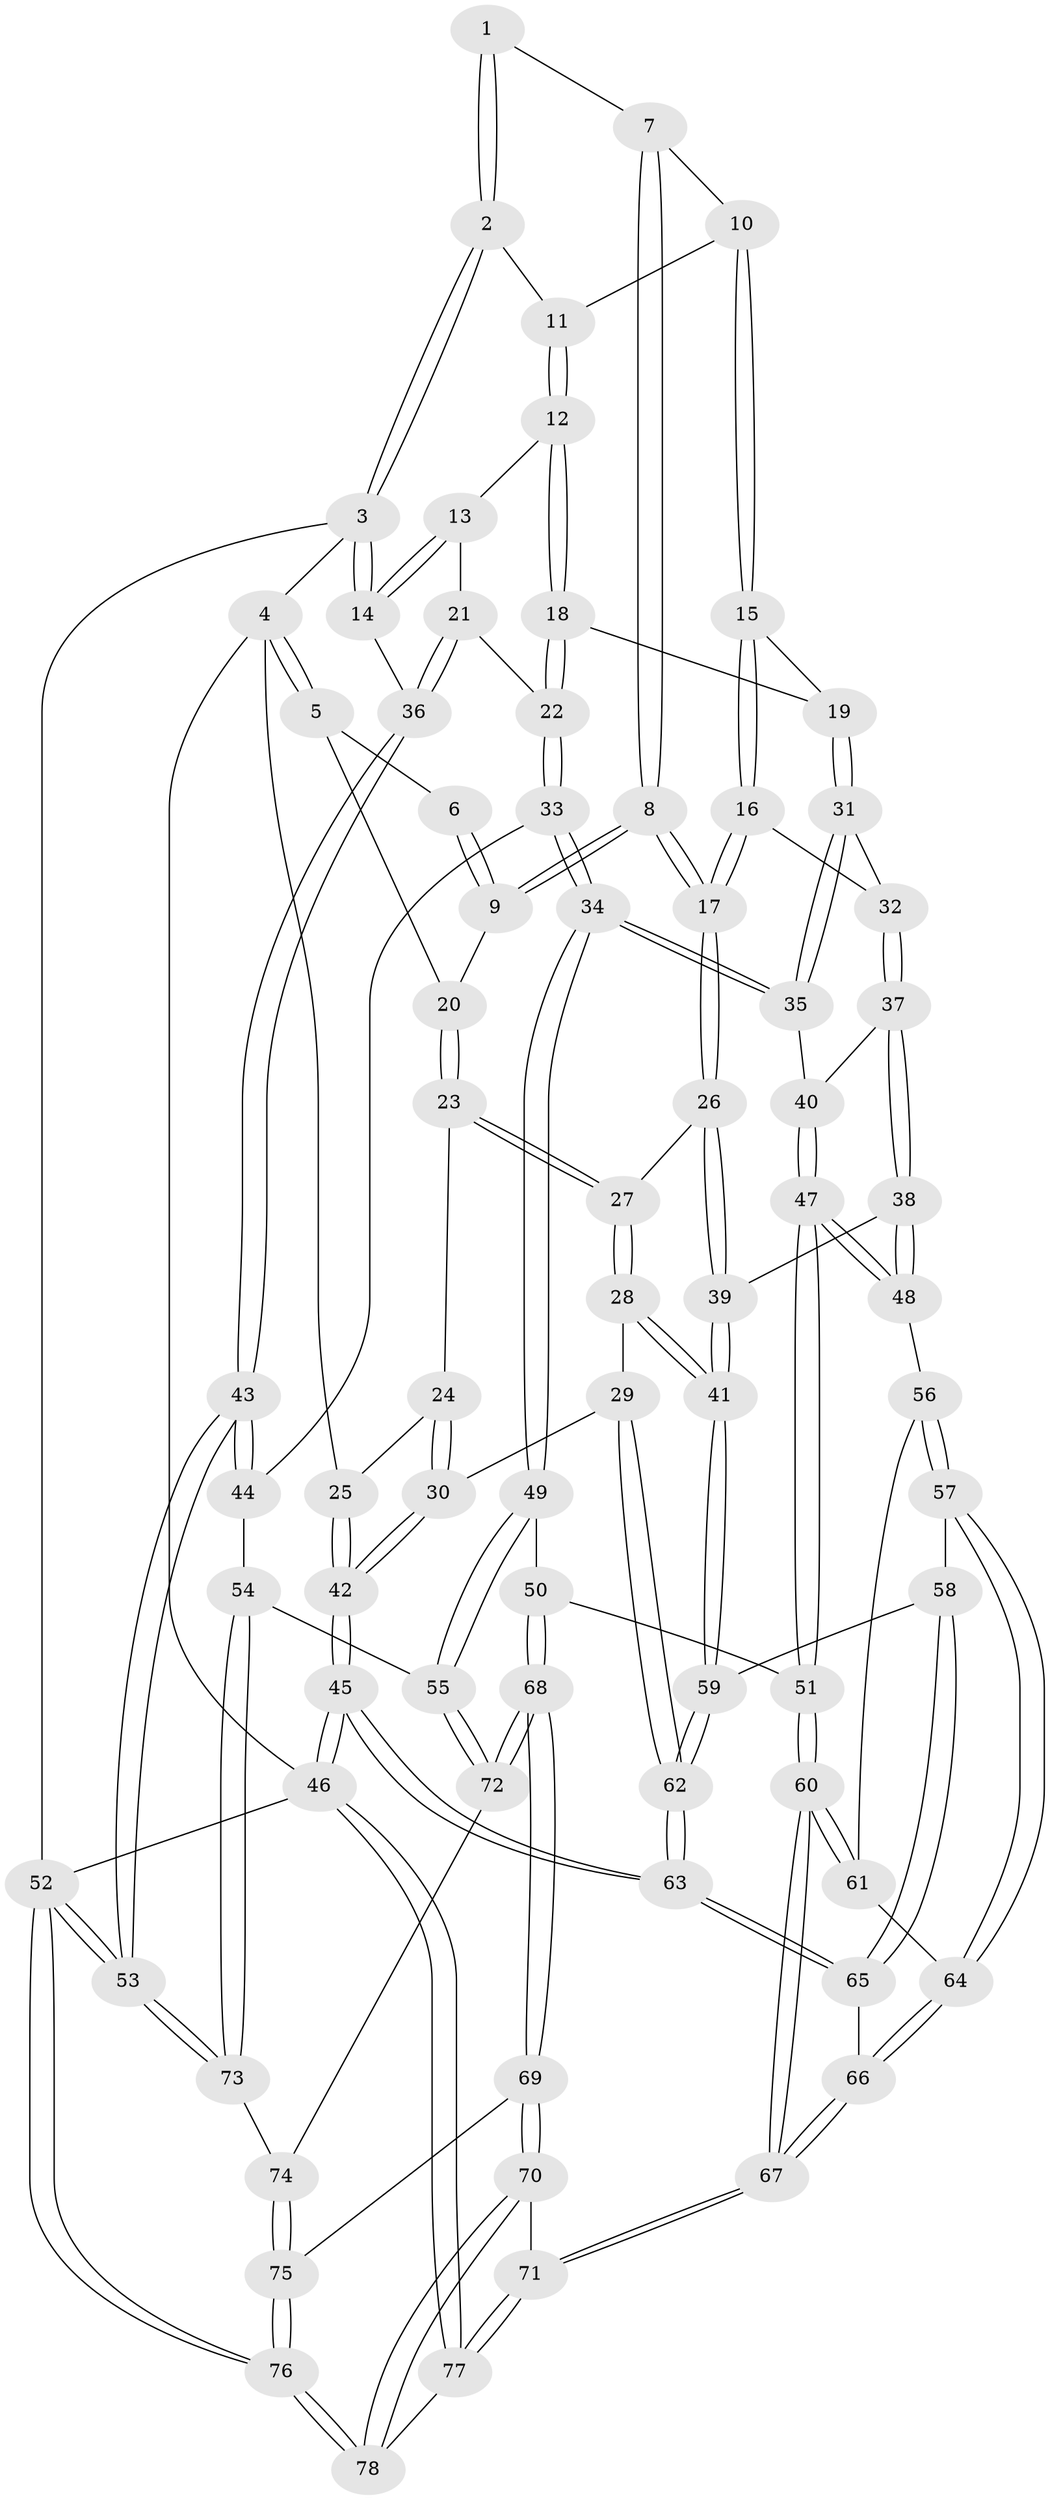 // Generated by graph-tools (version 1.1) at 2025/38/03/09/25 02:38:53]
// undirected, 78 vertices, 192 edges
graph export_dot {
graph [start="1"]
  node [color=gray90,style=filled];
  1 [pos="+0.309721437952851+0"];
  2 [pos="+0.6328310852290202+0"];
  3 [pos="+1+0"];
  4 [pos="+0+0"];
  5 [pos="+0+0"];
  6 [pos="+0.2687522356428178+0"];
  7 [pos="+0.3300784978763658+0.18389891328475028"];
  8 [pos="+0.28424202442523516+0.3277195158396846"];
  9 [pos="+0.21851545889462046+0.3026753362250265"];
  10 [pos="+0.5298489477578259+0.2078933316795361"];
  11 [pos="+0.6401009456145074+0.015057793032322067"];
  12 [pos="+0.7783993860578128+0.20443121120663496"];
  13 [pos="+0.8997088116869564+0.233265690895491"];
  14 [pos="+1+0.08773934455838468"];
  15 [pos="+0.5199375429565635+0.2340429107696922"];
  16 [pos="+0.46144421564019267+0.35226913400832904"];
  17 [pos="+0.35614153832315676+0.3981886734253003"];
  18 [pos="+0.7412423721746856+0.35824557697154047"];
  19 [pos="+0.7061156280819589+0.38158357105620977"];
  20 [pos="+0.18670164600109032+0.2994652920446149"];
  21 [pos="+0.9366800664808111+0.4122506943654377"];
  22 [pos="+0.8720817359708831+0.4881628283424912"];
  23 [pos="+0.09261674735353286+0.3592961866765792"];
  24 [pos="+0.08633488118725777+0.36083042360684875"];
  25 [pos="+0+0.21905002946474486"];
  26 [pos="+0.3512647713350411+0.42086590952358144"];
  27 [pos="+0.1806971243694856+0.5153481913258436"];
  28 [pos="+0.12626719245295195+0.586360379230932"];
  29 [pos="+0.12427397001690395+0.5867325866876361"];
  30 [pos="+0.022082889106162865+0.5503622489861023"];
  31 [pos="+0.6527527336088581+0.42810205234464194"];
  32 [pos="+0.5704208050545347+0.41968107000117494"];
  33 [pos="+0.8711495859837707+0.5278587696743418"];
  34 [pos="+0.7617253069611101+0.5867118927101245"];
  35 [pos="+0.687143618949424+0.5466944180321641"];
  36 [pos="+1+0.38964215250091033"];
  37 [pos="+0.5548354615512979+0.511944124819942"];
  38 [pos="+0.4172236681355107+0.5748763681170234"];
  39 [pos="+0.3616569750728106+0.46303163022638566"];
  40 [pos="+0.5956161968404599+0.5945226665827844"];
  41 [pos="+0.22936279271217866+0.6542131802824966"];
  42 [pos="+0+0.5838528559468336"];
  43 [pos="+1+0.7270693181408678"];
  44 [pos="+0.9134985142209611+0.563829756591349"];
  45 [pos="+0+1"];
  46 [pos="+0+1"];
  47 [pos="+0.5535761098844454+0.6582109088709367"];
  48 [pos="+0.41753247088955703+0.5761567758819867"];
  49 [pos="+0.7529282293492527+0.6498765107905563"];
  50 [pos="+0.5984190870611655+0.7106913542120804"];
  51 [pos="+0.5601494550038065+0.6836614483562169"];
  52 [pos="+1+1"];
  53 [pos="+1+0.7325449474554686"];
  54 [pos="+0.8376617821351545+0.7441906395953206"];
  55 [pos="+0.7917932191129227+0.7434007375604524"];
  56 [pos="+0.4161890154632509+0.5784938701418004"];
  57 [pos="+0.2786294179418451+0.6955074117073353"];
  58 [pos="+0.25959862281520146+0.6881944617007845"];
  59 [pos="+0.23670008381349772+0.664986677771176"];
  60 [pos="+0.4283636649975102+0.8085376586750931"];
  61 [pos="+0.41049381744810215+0.6765828380274582"];
  62 [pos="+0.07099451362266797+0.7922525315252676"];
  63 [pos="+0.02491564779514126+0.906073270310935"];
  64 [pos="+0.29906774514380075+0.724778174320038"];
  65 [pos="+0.1250334202986126+0.8589508302040914"];
  66 [pos="+0.354184484528904+0.8223315436784601"];
  67 [pos="+0.40415683531658775+0.8522266107959329"];
  68 [pos="+0.676578836491403+0.8734478708501356"];
  69 [pos="+0.6731678748829074+0.8868916662196149"];
  70 [pos="+0.6505417994079619+0.9139535695547565"];
  71 [pos="+0.41425039759560633+0.8799403644047996"];
  72 [pos="+0.7457064928241883+0.8089602486255507"];
  73 [pos="+1+0.8013534543874851"];
  74 [pos="+0.9293521992813433+0.8858067456621413"];
  75 [pos="+0.8845946959827171+0.9542035204044288"];
  76 [pos="+0.9344065371146941+1"];
  77 [pos="+0.28281956118855905+1"];
  78 [pos="+0.6578686805943414+1"];
  1 -- 2;
  1 -- 2;
  1 -- 7;
  2 -- 3;
  2 -- 3;
  2 -- 11;
  3 -- 4;
  3 -- 14;
  3 -- 14;
  3 -- 52;
  4 -- 5;
  4 -- 5;
  4 -- 25;
  4 -- 46;
  5 -- 6;
  5 -- 20;
  6 -- 9;
  6 -- 9;
  7 -- 8;
  7 -- 8;
  7 -- 10;
  8 -- 9;
  8 -- 9;
  8 -- 17;
  8 -- 17;
  9 -- 20;
  10 -- 11;
  10 -- 15;
  10 -- 15;
  11 -- 12;
  11 -- 12;
  12 -- 13;
  12 -- 18;
  12 -- 18;
  13 -- 14;
  13 -- 14;
  13 -- 21;
  14 -- 36;
  15 -- 16;
  15 -- 16;
  15 -- 19;
  16 -- 17;
  16 -- 17;
  16 -- 32;
  17 -- 26;
  17 -- 26;
  18 -- 19;
  18 -- 22;
  18 -- 22;
  19 -- 31;
  19 -- 31;
  20 -- 23;
  20 -- 23;
  21 -- 22;
  21 -- 36;
  21 -- 36;
  22 -- 33;
  22 -- 33;
  23 -- 24;
  23 -- 27;
  23 -- 27;
  24 -- 25;
  24 -- 30;
  24 -- 30;
  25 -- 42;
  25 -- 42;
  26 -- 27;
  26 -- 39;
  26 -- 39;
  27 -- 28;
  27 -- 28;
  28 -- 29;
  28 -- 41;
  28 -- 41;
  29 -- 30;
  29 -- 62;
  29 -- 62;
  30 -- 42;
  30 -- 42;
  31 -- 32;
  31 -- 35;
  31 -- 35;
  32 -- 37;
  32 -- 37;
  33 -- 34;
  33 -- 34;
  33 -- 44;
  34 -- 35;
  34 -- 35;
  34 -- 49;
  34 -- 49;
  35 -- 40;
  36 -- 43;
  36 -- 43;
  37 -- 38;
  37 -- 38;
  37 -- 40;
  38 -- 39;
  38 -- 48;
  38 -- 48;
  39 -- 41;
  39 -- 41;
  40 -- 47;
  40 -- 47;
  41 -- 59;
  41 -- 59;
  42 -- 45;
  42 -- 45;
  43 -- 44;
  43 -- 44;
  43 -- 53;
  43 -- 53;
  44 -- 54;
  45 -- 46;
  45 -- 46;
  45 -- 63;
  45 -- 63;
  46 -- 77;
  46 -- 77;
  46 -- 52;
  47 -- 48;
  47 -- 48;
  47 -- 51;
  47 -- 51;
  48 -- 56;
  49 -- 50;
  49 -- 55;
  49 -- 55;
  50 -- 51;
  50 -- 68;
  50 -- 68;
  51 -- 60;
  51 -- 60;
  52 -- 53;
  52 -- 53;
  52 -- 76;
  52 -- 76;
  53 -- 73;
  53 -- 73;
  54 -- 55;
  54 -- 73;
  54 -- 73;
  55 -- 72;
  55 -- 72;
  56 -- 57;
  56 -- 57;
  56 -- 61;
  57 -- 58;
  57 -- 64;
  57 -- 64;
  58 -- 59;
  58 -- 65;
  58 -- 65;
  59 -- 62;
  59 -- 62;
  60 -- 61;
  60 -- 61;
  60 -- 67;
  60 -- 67;
  61 -- 64;
  62 -- 63;
  62 -- 63;
  63 -- 65;
  63 -- 65;
  64 -- 66;
  64 -- 66;
  65 -- 66;
  66 -- 67;
  66 -- 67;
  67 -- 71;
  67 -- 71;
  68 -- 69;
  68 -- 69;
  68 -- 72;
  68 -- 72;
  69 -- 70;
  69 -- 70;
  69 -- 75;
  70 -- 71;
  70 -- 78;
  70 -- 78;
  71 -- 77;
  71 -- 77;
  72 -- 74;
  73 -- 74;
  74 -- 75;
  74 -- 75;
  75 -- 76;
  75 -- 76;
  76 -- 78;
  76 -- 78;
  77 -- 78;
}
